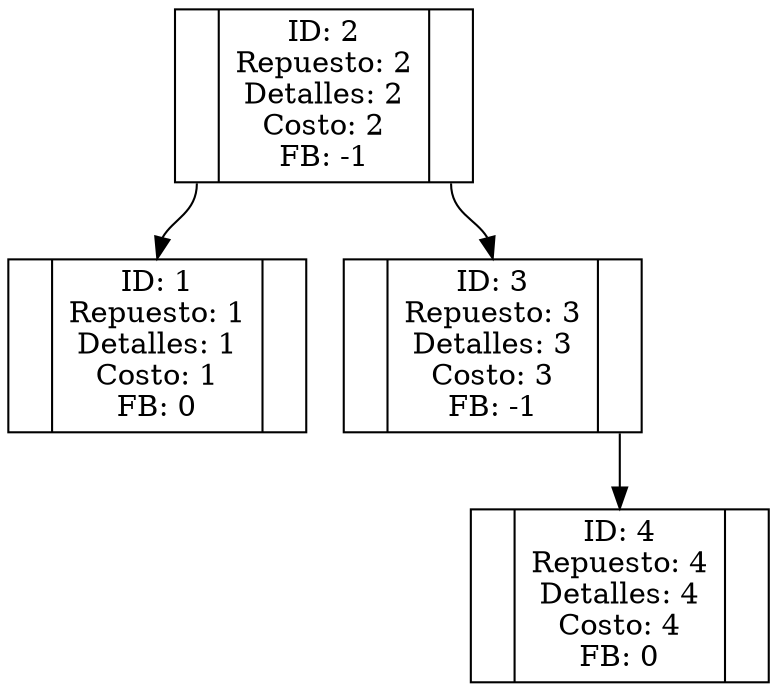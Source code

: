 digraph AVL {
node [shape=record];
rankdir=TB;
node2 [label="<f0> | <f1> ID: 2\nRepuesto: 2\nDetalles: 2\nCosto: 2\nFB: -1 | <f2>"];
node1 [label="<f0> | <f1> ID: 1\nRepuesto: 1\nDetalles: 1\nCosto: 1\nFB: 0 | <f2>"];
node3 [label="<f0> | <f1> ID: 3\nRepuesto: 3\nDetalles: 3\nCosto: 3\nFB: -1 | <f2>"];
node4 [label="<f0> | <f1> ID: 4\nRepuesto: 4\nDetalles: 4\nCosto: 4\nFB: 0 | <f2>"];
"node2":f0 -> "node1":f1;
"node2":f2 -> "node3":f1;
"node3":f2 -> "node4":f1;
}
